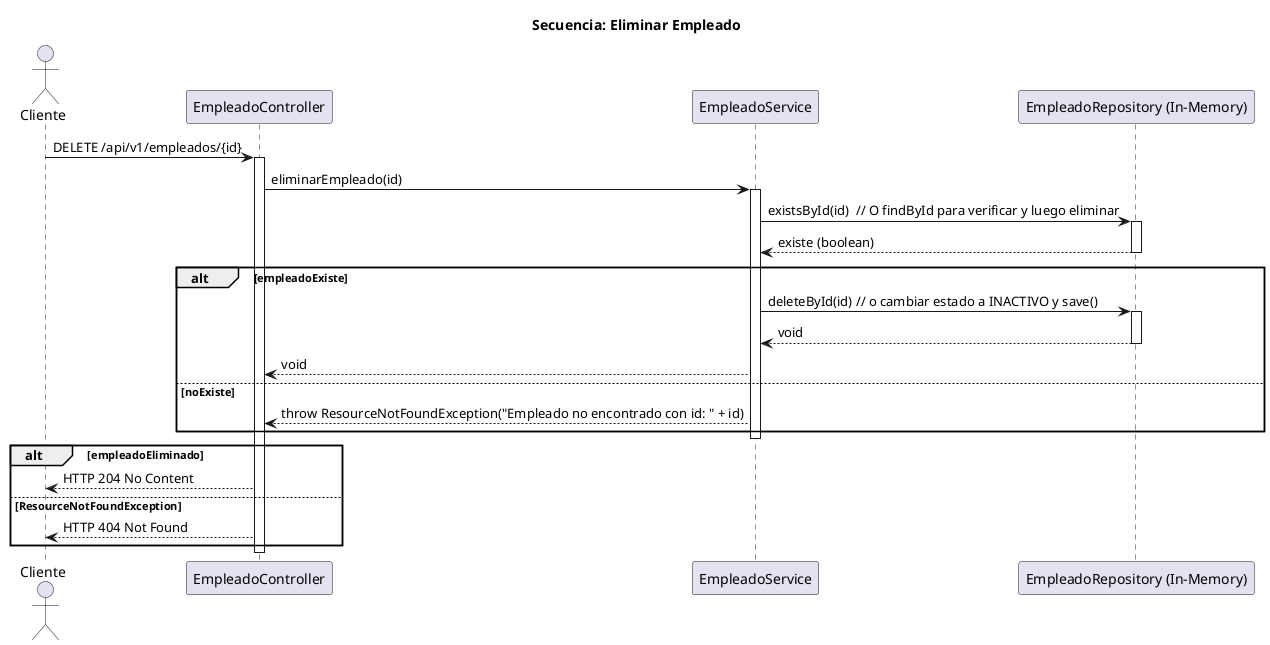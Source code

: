 @startuml sequence_empleado_eliminar
title Secuencia: Eliminar Empleado

actor Cliente as User
participant "EmpleadoController" as Ctrl
participant "EmpleadoService" as Srv
participant "EmpleadoRepository (In-Memory)" as Repo

User -> Ctrl : DELETE /api/v1/empleados/{id}
activate Ctrl
Ctrl -> Srv : eliminarEmpleado(id)
activate Srv
Srv -> Repo : existsById(id)  // O findById para verificar y luego eliminar
activate Repo
Repo --> Srv : existe (boolean)
deactivate Repo

alt empleadoExiste
  Srv -> Repo : deleteById(id) // o cambiar estado a INACTIVO y save()
  activate Repo
  Repo --> Srv : void
  deactivate Repo
  Srv --> Ctrl : void
else noExiste
  Srv --> Ctrl : throw ResourceNotFoundException("Empleado no encontrado con id: " + id)
end

deactivate Srv

alt empleadoEliminado
  Ctrl --> User : HTTP 204 No Content
else ResourceNotFoundException
  Ctrl --> User : HTTP 404 Not Found
end
deactivate Ctrl

@enduml
